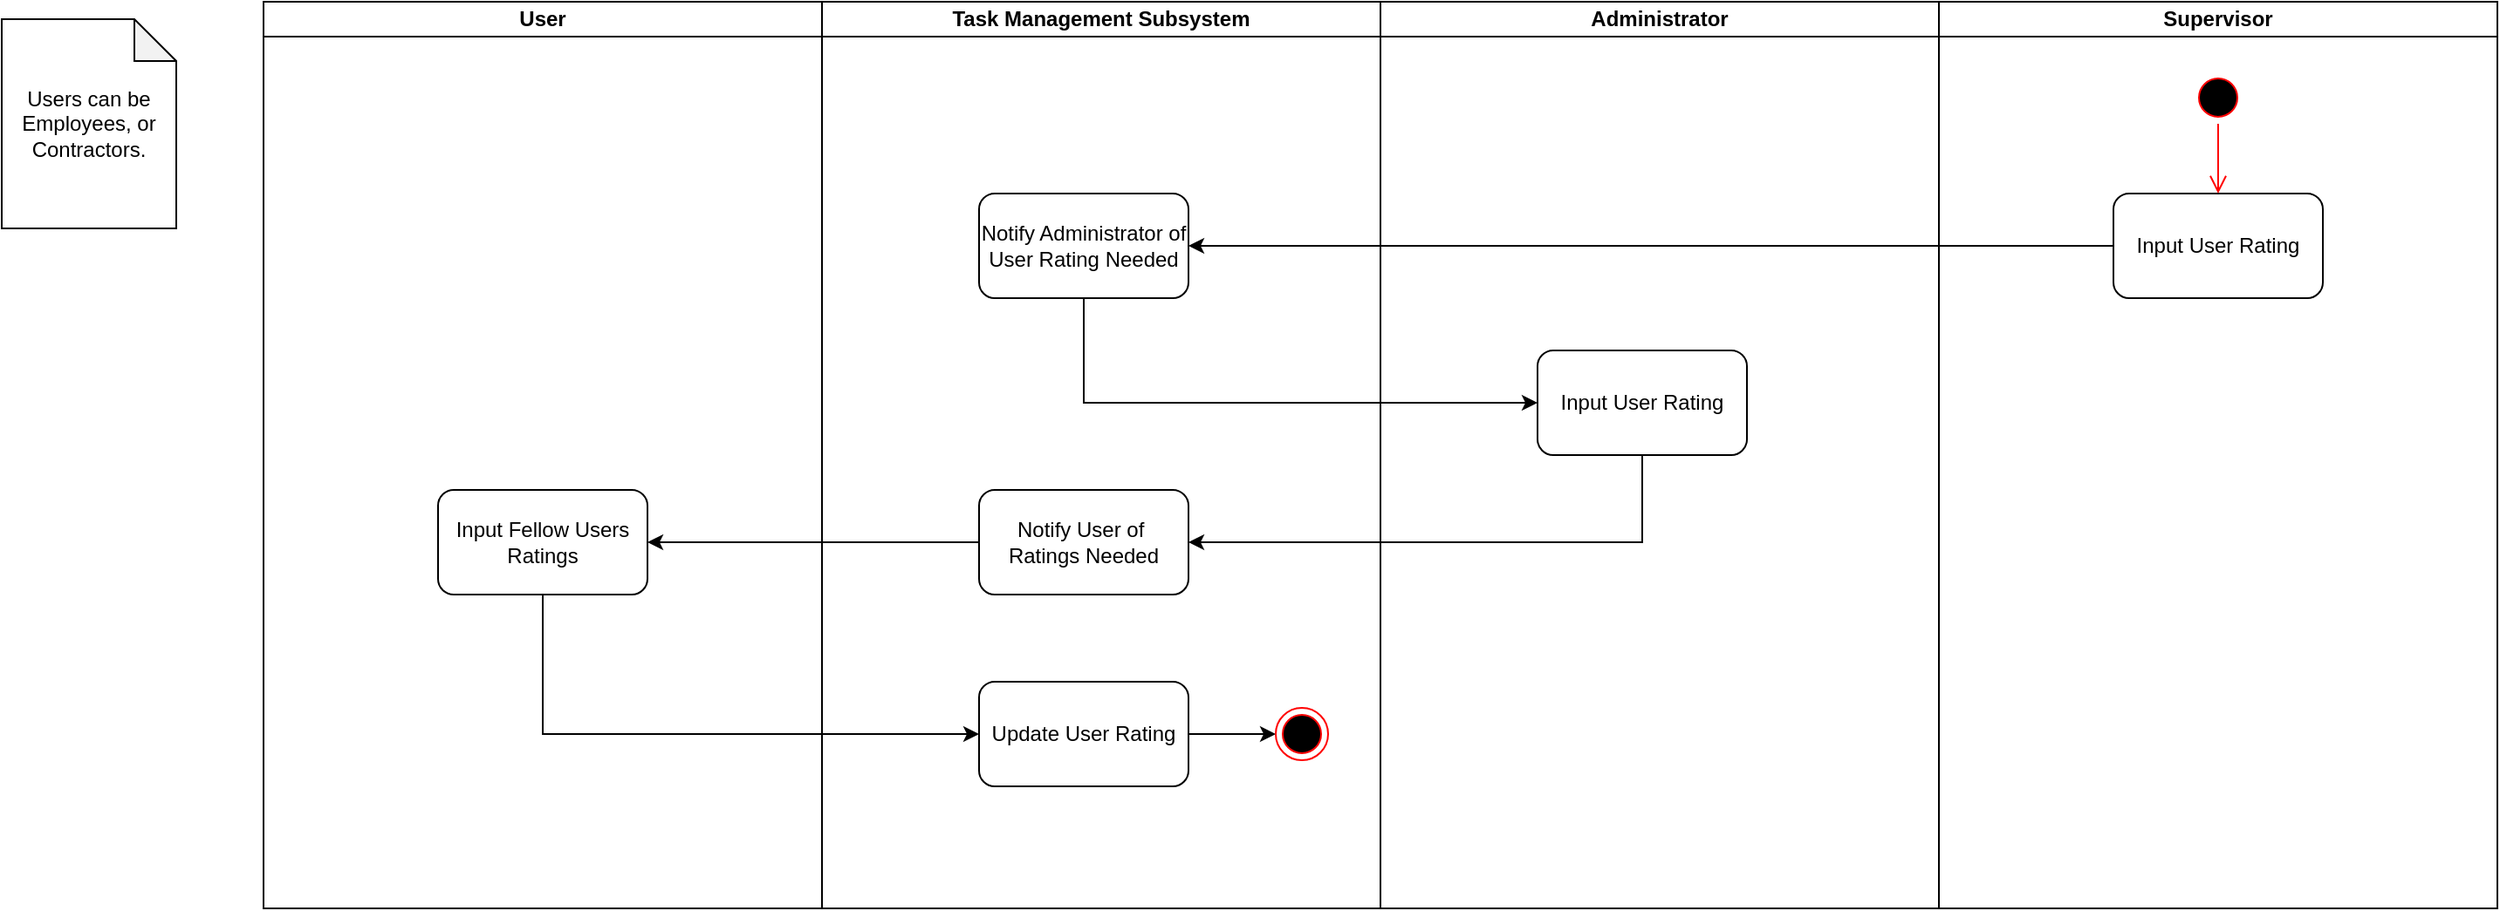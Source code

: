 <mxfile version="21.1.8">
  <diagram name="Page-1" id="SZynWhFS7VVxWRjN1Tua">
    <mxGraphModel dx="250" dy="560" grid="1" gridSize="10" guides="1" tooltips="1" connect="1" arrows="1" fold="1" page="1" pageScale="1" pageWidth="850" pageHeight="1100" math="0" shadow="0">
      <root>
        <mxCell id="0" />
        <mxCell id="1" parent="0" />
        <mxCell id="GacNlh7acyNOvctkBSCM-18" value="User" style="swimlane;startSize=20;whiteSpace=wrap;html=1;" vertex="1" parent="1">
          <mxGeometry x="1150" y="740" width="320" height="520" as="geometry" />
        </mxCell>
        <mxCell id="GacNlh7acyNOvctkBSCM-19" value="Input Fellow Users Ratings" style="rounded=1;whiteSpace=wrap;html=1;" vertex="1" parent="GacNlh7acyNOvctkBSCM-18">
          <mxGeometry x="100" y="280" width="120" height="60" as="geometry" />
        </mxCell>
        <mxCell id="GacNlh7acyNOvctkBSCM-20" value="Supervisor" style="swimlane;startSize=20;whiteSpace=wrap;html=1;" vertex="1" parent="1">
          <mxGeometry x="2110" y="740" width="320" height="520" as="geometry" />
        </mxCell>
        <mxCell id="GacNlh7acyNOvctkBSCM-21" value="Input User Rating" style="rounded=1;whiteSpace=wrap;html=1;" vertex="1" parent="GacNlh7acyNOvctkBSCM-20">
          <mxGeometry x="100" y="110" width="120" height="60" as="geometry" />
        </mxCell>
        <mxCell id="GacNlh7acyNOvctkBSCM-22" value="" style="ellipse;html=1;shape=startState;fillColor=#000000;strokeColor=#ff0000;" vertex="1" parent="GacNlh7acyNOvctkBSCM-20">
          <mxGeometry x="145" y="40" width="30" height="30" as="geometry" />
        </mxCell>
        <mxCell id="GacNlh7acyNOvctkBSCM-23" value="" style="edgeStyle=orthogonalEdgeStyle;html=1;verticalAlign=bottom;endArrow=open;endSize=8;strokeColor=#ff0000;rounded=0;" edge="1" parent="GacNlh7acyNOvctkBSCM-20" source="GacNlh7acyNOvctkBSCM-22">
          <mxGeometry relative="1" as="geometry">
            <mxPoint x="160" y="110" as="targetPoint" />
          </mxGeometry>
        </mxCell>
        <mxCell id="GacNlh7acyNOvctkBSCM-24" value="Task Management Subsystem" style="swimlane;startSize=20;whiteSpace=wrap;html=1;" vertex="1" parent="1">
          <mxGeometry x="1470" y="740" width="320" height="520" as="geometry" />
        </mxCell>
        <mxCell id="GacNlh7acyNOvctkBSCM-25" value="Notify User of&amp;nbsp; Ratings Needed" style="rounded=1;whiteSpace=wrap;html=1;" vertex="1" parent="GacNlh7acyNOvctkBSCM-24">
          <mxGeometry x="90" y="280" width="120" height="60" as="geometry" />
        </mxCell>
        <mxCell id="GacNlh7acyNOvctkBSCM-26" value="Notify Administrator of User Rating Needed" style="rounded=1;whiteSpace=wrap;html=1;" vertex="1" parent="GacNlh7acyNOvctkBSCM-24">
          <mxGeometry x="90" y="110" width="120" height="60" as="geometry" />
        </mxCell>
        <mxCell id="GacNlh7acyNOvctkBSCM-27" style="edgeStyle=orthogonalEdgeStyle;rounded=0;orthogonalLoop=1;jettySize=auto;html=1;entryX=0;entryY=0.5;entryDx=0;entryDy=0;" edge="1" parent="GacNlh7acyNOvctkBSCM-24" source="GacNlh7acyNOvctkBSCM-28" target="GacNlh7acyNOvctkBSCM-29">
          <mxGeometry relative="1" as="geometry" />
        </mxCell>
        <mxCell id="GacNlh7acyNOvctkBSCM-28" value="Update User Rating" style="rounded=1;whiteSpace=wrap;html=1;" vertex="1" parent="GacNlh7acyNOvctkBSCM-24">
          <mxGeometry x="90" y="390" width="120" height="60" as="geometry" />
        </mxCell>
        <mxCell id="GacNlh7acyNOvctkBSCM-29" value="" style="ellipse;html=1;shape=endState;fillColor=#000000;strokeColor=#ff0000;" vertex="1" parent="GacNlh7acyNOvctkBSCM-24">
          <mxGeometry x="260" y="405" width="30" height="30" as="geometry" />
        </mxCell>
        <mxCell id="GacNlh7acyNOvctkBSCM-30" value="Administrator" style="swimlane;startSize=20;whiteSpace=wrap;html=1;" vertex="1" parent="1">
          <mxGeometry x="1790" y="740" width="320" height="520" as="geometry" />
        </mxCell>
        <mxCell id="GacNlh7acyNOvctkBSCM-31" value="Input User Rating" style="rounded=1;whiteSpace=wrap;html=1;" vertex="1" parent="GacNlh7acyNOvctkBSCM-30">
          <mxGeometry x="90" y="200" width="120" height="60" as="geometry" />
        </mxCell>
        <mxCell id="GacNlh7acyNOvctkBSCM-32" style="edgeStyle=orthogonalEdgeStyle;rounded=0;orthogonalLoop=1;jettySize=auto;html=1;entryX=0;entryY=0.5;entryDx=0;entryDy=0;" edge="1" parent="1" source="GacNlh7acyNOvctkBSCM-26" target="GacNlh7acyNOvctkBSCM-31">
          <mxGeometry relative="1" as="geometry">
            <Array as="points">
              <mxPoint x="1620" y="970" />
            </Array>
          </mxGeometry>
        </mxCell>
        <mxCell id="GacNlh7acyNOvctkBSCM-33" style="edgeStyle=orthogonalEdgeStyle;rounded=0;orthogonalLoop=1;jettySize=auto;html=1;" edge="1" parent="1" source="GacNlh7acyNOvctkBSCM-21" target="GacNlh7acyNOvctkBSCM-26">
          <mxGeometry relative="1" as="geometry" />
        </mxCell>
        <mxCell id="GacNlh7acyNOvctkBSCM-34" style="edgeStyle=orthogonalEdgeStyle;rounded=0;orthogonalLoop=1;jettySize=auto;html=1;entryX=1;entryY=0.5;entryDx=0;entryDy=0;" edge="1" parent="1" source="GacNlh7acyNOvctkBSCM-31" target="GacNlh7acyNOvctkBSCM-25">
          <mxGeometry relative="1" as="geometry">
            <Array as="points">
              <mxPoint x="1940" y="1050" />
            </Array>
          </mxGeometry>
        </mxCell>
        <mxCell id="GacNlh7acyNOvctkBSCM-35" style="edgeStyle=orthogonalEdgeStyle;rounded=0;orthogonalLoop=1;jettySize=auto;html=1;" edge="1" parent="1" source="GacNlh7acyNOvctkBSCM-25" target="GacNlh7acyNOvctkBSCM-19">
          <mxGeometry relative="1" as="geometry" />
        </mxCell>
        <mxCell id="GacNlh7acyNOvctkBSCM-36" style="edgeStyle=orthogonalEdgeStyle;rounded=0;orthogonalLoop=1;jettySize=auto;html=1;entryX=0;entryY=0.5;entryDx=0;entryDy=0;" edge="1" parent="1" source="GacNlh7acyNOvctkBSCM-19" target="GacNlh7acyNOvctkBSCM-28">
          <mxGeometry relative="1" as="geometry">
            <Array as="points">
              <mxPoint x="1310" y="1160" />
            </Array>
          </mxGeometry>
        </mxCell>
        <mxCell id="GacNlh7acyNOvctkBSCM-37" value="Users can be Employees, or Contractors." style="shape=note;whiteSpace=wrap;html=1;backgroundOutline=1;darkOpacity=0.05;size=24;" vertex="1" parent="1">
          <mxGeometry x="1000" y="750" width="100" height="120" as="geometry" />
        </mxCell>
      </root>
    </mxGraphModel>
  </diagram>
</mxfile>
